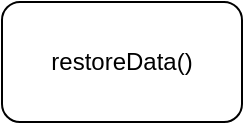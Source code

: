 <mxfile version="13.8.1" type="github" pages="2">
  <diagram id="C5RBs43oDa-KdzZeNtuy" name="Starter">
    <mxGraphModel dx="1382" dy="764" grid="1" gridSize="10" guides="1" tooltips="1" connect="1" arrows="1" fold="1" page="1" pageScale="1" pageWidth="827" pageHeight="1169" math="0" shadow="0">
      <root>
        <mxCell id="WIyWlLk6GJQsqaUBKTNV-0" />
        <mxCell id="WIyWlLk6GJQsqaUBKTNV-1" parent="WIyWlLk6GJQsqaUBKTNV-0" />
        <mxCell id="yPFtn3iHp5kZOwAeZ0vq-3" value="restoreData()" style="rounded=1;whiteSpace=wrap;html=1;" vertex="1" parent="WIyWlLk6GJQsqaUBKTNV-1">
          <mxGeometry x="354" y="90" width="120" height="60" as="geometry" />
        </mxCell>
      </root>
    </mxGraphModel>
  </diagram>
  <diagram id="74ktyoUmOsF4nZrk9YU3" name="restoreData()">
    <mxGraphModel dx="1382" dy="764" grid="1" gridSize="10" guides="1" tooltips="1" connect="1" arrows="1" fold="1" page="1" pageScale="1" pageWidth="850" pageHeight="1100" math="0" shadow="0">
      <root>
        <mxCell id="QEvrC2Vw945Q8kKHJT9y-0" />
        <mxCell id="QEvrC2Vw945Q8kKHJT9y-1" parent="QEvrC2Vw945Q8kKHJT9y-0" />
        <mxCell id="QEvrC2Vw945Q8kKHJT9y-11" value="" style="edgeStyle=orthogonalEdgeStyle;rounded=0;orthogonalLoop=1;jettySize=auto;html=1;" edge="1" parent="QEvrC2Vw945Q8kKHJT9y-1" source="QEvrC2Vw945Q8kKHJT9y-3" target="QEvrC2Vw945Q8kKHJT9y-4">
          <mxGeometry relative="1" as="geometry" />
        </mxCell>
        <mxCell id="QEvrC2Vw945Q8kKHJT9y-3" value="die file dictApp.txt in die Variable dictAppTxt schreiben" style="rounded=0;whiteSpace=wrap;html=1;" vertex="1" parent="QEvrC2Vw945Q8kKHJT9y-1">
          <mxGeometry x="365" y="80" width="120" height="60" as="geometry" />
        </mxCell>
        <mxCell id="QEvrC2Vw945Q8kKHJT9y-12" value="" style="edgeStyle=orthogonalEdgeStyle;rounded=0;orthogonalLoop=1;jettySize=auto;html=1;" edge="1" parent="QEvrC2Vw945Q8kKHJT9y-1" source="QEvrC2Vw945Q8kKHJT9y-4" target="QEvrC2Vw945Q8kKHJT9y-5">
          <mxGeometry relative="1" as="geometry" />
        </mxCell>
        <mxCell id="QEvrC2Vw945Q8kKHJT9y-4" value="erstellen der Variable dictApp (auf globaler ebene)" style="rounded=0;whiteSpace=wrap;html=1;" vertex="1" parent="QEvrC2Vw945Q8kKHJT9y-1">
          <mxGeometry x="365" y="150" width="120" height="60" as="geometry" />
        </mxCell>
        <mxCell id="QEvrC2Vw945Q8kKHJT9y-10" value="" style="edgeStyle=orthogonalEdgeStyle;rounded=0;orthogonalLoop=1;jettySize=auto;html=1;" edge="1" parent="QEvrC2Vw945Q8kKHJT9y-1" source="QEvrC2Vw945Q8kKHJT9y-5" target="QEvrC2Vw945Q8kKHJT9y-6">
          <mxGeometry relative="1" as="geometry" />
        </mxCell>
        <mxCell id="QEvrC2Vw945Q8kKHJT9y-5" value="die Variable dictApp = eval(dictAppTxt.read())" style="rounded=0;whiteSpace=wrap;html=1;" vertex="1" parent="QEvrC2Vw945Q8kKHJT9y-1">
          <mxGeometry x="365" y="230" width="120" height="60" as="geometry" />
        </mxCell>
        <mxCell id="QEvrC2Vw945Q8kKHJT9y-13" value="" style="edgeStyle=orthogonalEdgeStyle;rounded=0;orthogonalLoop=1;jettySize=auto;html=1;" edge="1" parent="QEvrC2Vw945Q8kKHJT9y-1" target="QEvrC2Vw945Q8kKHJT9y-7">
          <mxGeometry relative="1" as="geometry">
            <mxPoint x="425" y="410" as="sourcePoint" />
          </mxGeometry>
        </mxCell>
        <mxCell id="QEvrC2Vw945Q8kKHJT9y-6" value="die file texts.txt in die Variable textsTxt schreiben" style="rounded=0;whiteSpace=wrap;html=1;" vertex="1" parent="QEvrC2Vw945Q8kKHJT9y-1">
          <mxGeometry x="365" y="350" width="120" height="60" as="geometry" />
        </mxCell>
        <mxCell id="QEvrC2Vw945Q8kKHJT9y-14" value="" style="edgeStyle=orthogonalEdgeStyle;rounded=0;orthogonalLoop=1;jettySize=auto;html=1;" edge="1" parent="QEvrC2Vw945Q8kKHJT9y-1" source="QEvrC2Vw945Q8kKHJT9y-7" target="QEvrC2Vw945Q8kKHJT9y-8">
          <mxGeometry relative="1" as="geometry" />
        </mxCell>
        <mxCell id="QEvrC2Vw945Q8kKHJT9y-7" value="erstellen der Variable texts (auf globaler ebene)" style="rounded=0;whiteSpace=wrap;html=1;" vertex="1" parent="QEvrC2Vw945Q8kKHJT9y-1">
          <mxGeometry x="365" y="430" width="120" height="60" as="geometry" />
        </mxCell>
        <mxCell id="QEvrC2Vw945Q8kKHJT9y-8" value="die Variable texts = eval(textsTxt.read())" style="rounded=0;whiteSpace=wrap;html=1;" vertex="1" parent="QEvrC2Vw945Q8kKHJT9y-1">
          <mxGeometry x="365" y="510" width="120" height="60" as="geometry" />
        </mxCell>
      </root>
    </mxGraphModel>
  </diagram>
</mxfile>
